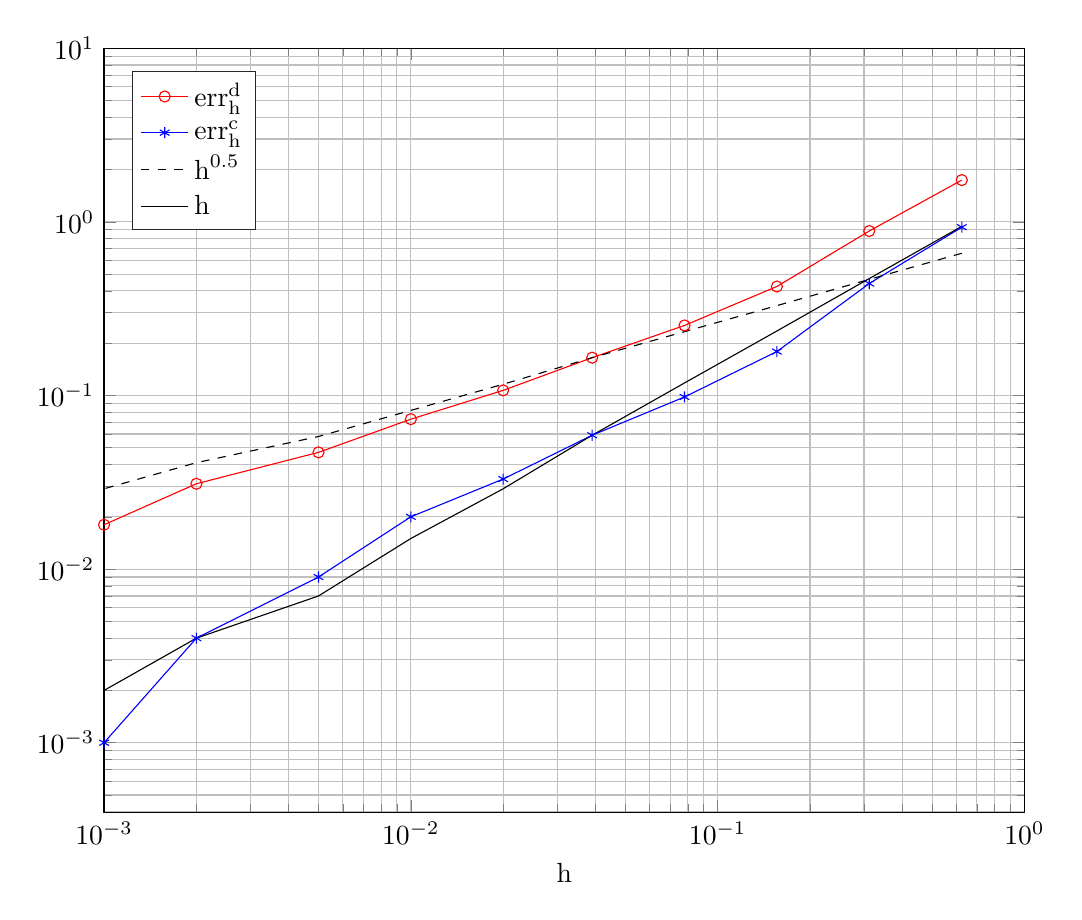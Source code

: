% This file was created by matlab2tikz.
%
%The latest updates can be retrieved from
%  http://www.mathworks.com/matlabcentral/fileexchange/22022-matlab2tikz-matlab2tikz
%where you can also make suggestions and rate matlab2tikz.
%
\begin{tikzpicture}

\begin{axis}[%
width=4.602in,
height=3.82in,
at={(0.772in,0.516in)},
scale only axis,
xmode=log,
xmin=0.001,
xmax=1,
xminorticks=true,
xlabel={h},
xmajorgrids,
xminorgrids,
ymode=log,
ymin=0.0,
ymax=10,
yminorticks=true,
ymajorgrids,
yminorgrids,
axis background/.style={fill=white},
legend style={at={(0.03,0.97)},anchor=north west,legend cell align=left,align=left,draw=white!15!black}
]
\addplot [color=red,solid,mark=o,mark options={solid}]
  table[row sep=crcr]{%
0.625	1.739\\
0.312	0.885\\
0.156	0.424\\
0.078	0.253\\
0.039	0.165\\
0.02	0.107\\
0.01	0.073\\
0.005	0.047\\
0.002	0.031\\
0.001	0.018\\
};
\addlegendentry{$\text{err}_\text{h}^\text{d}$};

\addplot [color=blue,solid,mark=asterisk,mark options={solid}]
  table[row sep=crcr]{%
0.625	0.931\\
0.312	0.441\\
0.156	0.179\\
0.078	0.098\\
0.039	0.059\\
0.02	0.033\\
0.01	0.02\\
0.005	0.009\\
0.002	0.004\\
0.001	0.001\\
};
\addlegendentry{$\text{err}_\text{h}^\text{c}$};

\addplot [color=black,dashed]
  table[row sep=crcr]{%
0.625	0.659\\
0.312	0.466\\
0.156	0.329\\
0.078	0.233\\
0.039	0.165\\
0.02	0.116\\
0.01	0.082\\
0.005	0.058\\
0.002	0.041\\
0.001	0.029\\
};
\addlegendentry{$\text{h}^{\text{0.5}}$};

\addplot [color=black,solid]
  table[row sep=crcr]{%
0.625	0.941\\
0.312	0.471\\
0.156	0.235\\
0.078	0.118\\
0.039	0.059\\
0.02	0.029\\
0.01	0.015\\
0.005	0.007\\
0.002	0.004\\
0.001	0.002\\
};
\addlegendentry{h};

\end{axis}
\end{tikzpicture}%